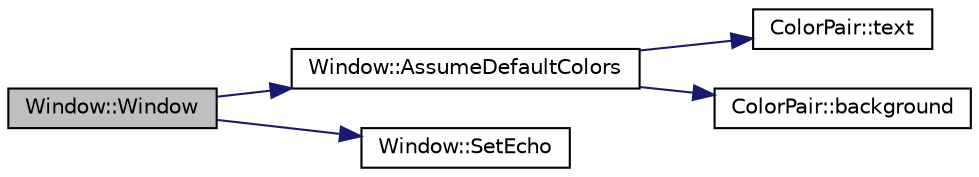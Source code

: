 digraph "Window::Window"
{
  edge [fontname="Helvetica",fontsize="10",labelfontname="Helvetica",labelfontsize="10"];
  node [fontname="Helvetica",fontsize="10",shape=record];
  rankdir="LR";
  Node1 [label="Window::Window",height=0.2,width=0.4,color="black", fillcolor="grey75", style="filled", fontcolor="black"];
  Node1 -> Node2 [color="midnightblue",fontsize="10",style="solid"];
  Node2 [label="Window::AssumeDefaultColors",height=0.2,width=0.4,color="black", fillcolor="white", style="filled",URL="$class_window.html#a7b1725e57ac5d7b5a90661fa0bad373e",tooltip="Ustawiany jest domyslny kolor tla i tekstu w konsoli. "];
  Node2 -> Node3 [color="midnightblue",fontsize="10",style="solid"];
  Node3 [label="ColorPair::text",height=0.2,width=0.4,color="black", fillcolor="white", style="filled",URL="$class_color_pair.html#aea1cad9443dc9af5c21cc2eff02d25fa",tooltip="Funkcja zwracajaca biblioteczna reprezentacje koloru tekstu. "];
  Node2 -> Node4 [color="midnightblue",fontsize="10",style="solid"];
  Node4 [label="ColorPair::background",height=0.2,width=0.4,color="black", fillcolor="white", style="filled",URL="$class_color_pair.html#ada47f2ba6bd0ebaabe969f279a9e24a7",tooltip="Funkcja zwracajaca biblioteczna reprezentacje koloru tla. "];
  Node1 -> Node5 [color="midnightblue",fontsize="10",style="solid"];
  Node5 [label="Window::SetEcho",height=0.2,width=0.4,color="black", fillcolor="white", style="filled",URL="$class_window.html#ad89f757546282b04fc640146750aff22",tooltip="Ustawiana jest widocznosc wpisywanych znakow w konsoli. "];
}
